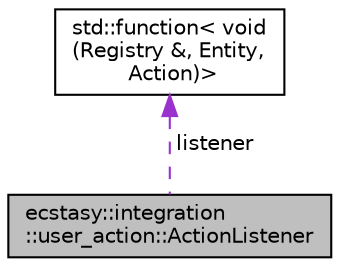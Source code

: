 digraph "ecstasy::integration::user_action::ActionListener"
{
 // LATEX_PDF_SIZE
  edge [fontname="Helvetica",fontsize="10",labelfontname="Helvetica",labelfontsize="10"];
  node [fontname="Helvetica",fontsize="10",shape=record];
  Node1 [label="ecstasy::integration\l::user_action::ActionListener",height=0.2,width=0.4,color="black", fillcolor="grey75", style="filled", fontcolor="black",tooltip="Action listener component."];
  Node2 -> Node1 [dir="back",color="darkorchid3",fontsize="10",style="dashed",label=" listener" ,fontname="Helvetica"];
  Node2 [label="std::function\< void\l(Registry &, Entity,\l Action)\>",height=0.2,width=0.4,color="black", fillcolor="white", style="filled",URL="/home/runner/work/ecstasy/ecstasy/doc/external/cppreference-doxygen-web.tag.xml$cpp/utility/functional/function.html",tooltip=" "];
}
